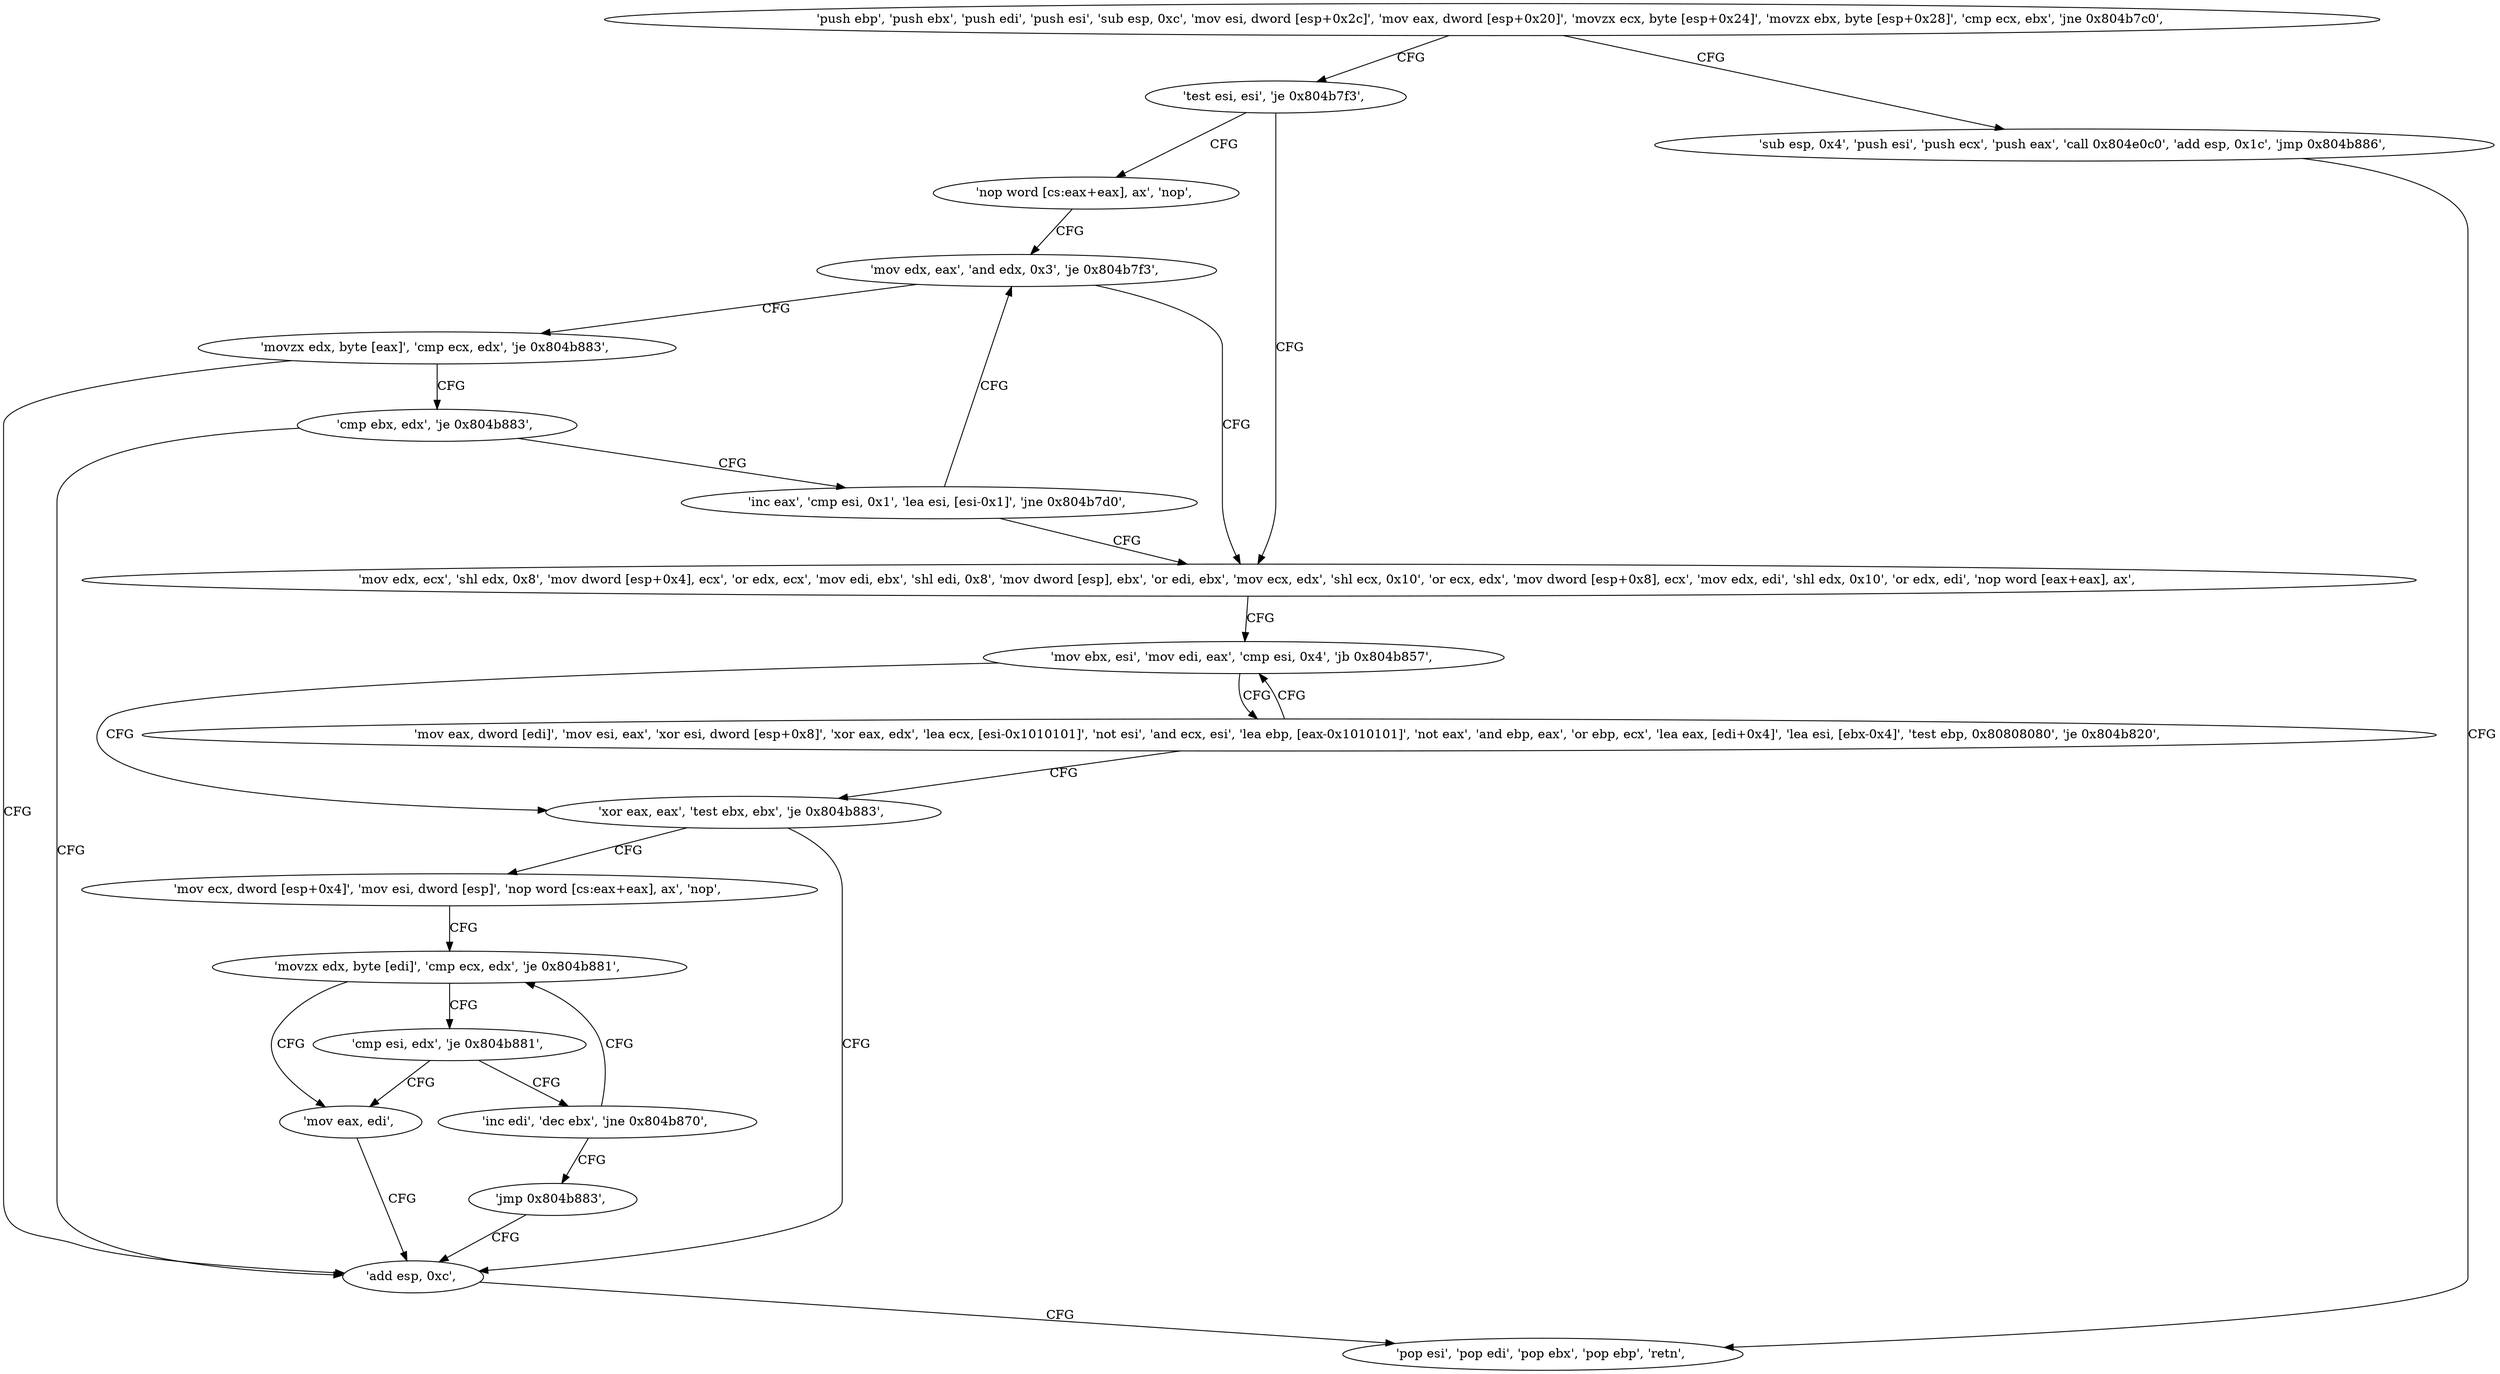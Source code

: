 digraph "func" {
"134526864" [label = "'push ebp', 'push ebx', 'push edi', 'push esi', 'sub esp, 0xc', 'mov esi, dword [esp+0x2c]', 'mov eax, dword [esp+0x20]', 'movzx ecx, byte [esp+0x24]', 'movzx ebx, byte [esp+0x28]', 'cmp ecx, ebx', 'jne 0x804b7c0', " ]
"134526912" [label = "'test esi, esi', 'je 0x804b7f3', " ]
"134526893" [label = "'sub esp, 0x4', 'push esi', 'push ecx', 'push eax', 'call 0x804e0c0', 'add esp, 0x1c', 'jmp 0x804b886', " ]
"134526963" [label = "'mov edx, ecx', 'shl edx, 0x8', 'mov dword [esp+0x4], ecx', 'or edx, ecx', 'mov edi, ebx', 'shl edi, 0x8', 'mov dword [esp], ebx', 'or edi, ebx', 'mov ecx, edx', 'shl ecx, 0x10', 'or ecx, edx', 'mov dword [esp+0x8], ecx', 'mov edx, edi', 'shl edx, 0x10', 'or edx, edi', 'nop word [eax+eax], ax', " ]
"134526916" [label = "'nop word [cs:eax+eax], ax', 'nop', " ]
"134527110" [label = "'pop esi', 'pop edi', 'pop ebx', 'pop ebp', 'retn', " ]
"134527008" [label = "'mov ebx, esi', 'mov edi, eax', 'cmp esi, 0x4', 'jb 0x804b857', " ]
"134526928" [label = "'mov edx, eax', 'and edx, 0x3', 'je 0x804b7f3', " ]
"134527063" [label = "'xor eax, eax', 'test ebx, ebx', 'je 0x804b883', " ]
"134527107" [label = "'add esp, 0xc', " ]
"134527069" [label = "'mov ecx, dword [esp+0x4]', 'mov esi, dword [esp]', 'nop word [cs:eax+eax], ax', 'nop', " ]
"134527017" [label = "'mov eax, dword [edi]', 'mov esi, eax', 'xor esi, dword [esp+0x8]', 'xor eax, edx', 'lea ecx, [esi-0x1010101]', 'not esi', 'and ecx, esi', 'lea ebp, [eax-0x1010101]', 'not eax', 'and ebp, eax', 'or ebp, ecx', 'lea eax, [edi+0x4]', 'lea esi, [ebx-0x4]', 'test ebp, 0x80808080', 'je 0x804b820', " ]
"134526935" [label = "'movzx edx, byte [eax]', 'cmp ecx, edx', 'je 0x804b883', " ]
"134526946" [label = "'cmp ebx, edx', 'je 0x804b883', " ]
"134527088" [label = "'movzx edx, byte [edi]', 'cmp ecx, edx', 'je 0x804b881', " ]
"134526954" [label = "'inc eax', 'cmp esi, 0x1', 'lea esi, [esi-0x1]', 'jne 0x804b7d0', " ]
"134527105" [label = "'mov eax, edi', " ]
"134527095" [label = "'cmp esi, edx', 'je 0x804b881', " ]
"134527099" [label = "'inc edi', 'dec ebx', 'jne 0x804b870', " ]
"134527103" [label = "'jmp 0x804b883', " ]
"134526864" -> "134526912" [ label = "CFG" ]
"134526864" -> "134526893" [ label = "CFG" ]
"134526912" -> "134526963" [ label = "CFG" ]
"134526912" -> "134526916" [ label = "CFG" ]
"134526893" -> "134527110" [ label = "CFG" ]
"134526963" -> "134527008" [ label = "CFG" ]
"134526916" -> "134526928" [ label = "CFG" ]
"134527008" -> "134527063" [ label = "CFG" ]
"134527008" -> "134527017" [ label = "CFG" ]
"134526928" -> "134526963" [ label = "CFG" ]
"134526928" -> "134526935" [ label = "CFG" ]
"134527063" -> "134527107" [ label = "CFG" ]
"134527063" -> "134527069" [ label = "CFG" ]
"134527107" -> "134527110" [ label = "CFG" ]
"134527069" -> "134527088" [ label = "CFG" ]
"134527017" -> "134527008" [ label = "CFG" ]
"134527017" -> "134527063" [ label = "CFG" ]
"134526935" -> "134527107" [ label = "CFG" ]
"134526935" -> "134526946" [ label = "CFG" ]
"134526946" -> "134527107" [ label = "CFG" ]
"134526946" -> "134526954" [ label = "CFG" ]
"134527088" -> "134527105" [ label = "CFG" ]
"134527088" -> "134527095" [ label = "CFG" ]
"134526954" -> "134526928" [ label = "CFG" ]
"134526954" -> "134526963" [ label = "CFG" ]
"134527105" -> "134527107" [ label = "CFG" ]
"134527095" -> "134527105" [ label = "CFG" ]
"134527095" -> "134527099" [ label = "CFG" ]
"134527099" -> "134527088" [ label = "CFG" ]
"134527099" -> "134527103" [ label = "CFG" ]
"134527103" -> "134527107" [ label = "CFG" ]
}
